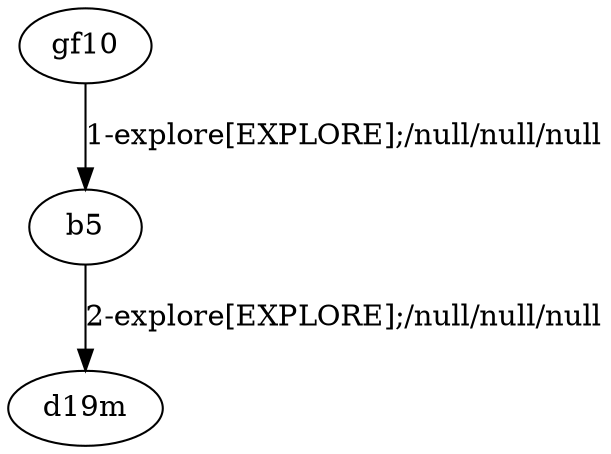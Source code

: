 # Total number of goals covered by this test: 1
# b5 --> d19m

digraph g {
"gf10" -> "b5" [label = "1-explore[EXPLORE];/null/null/null"];
"b5" -> "d19m" [label = "2-explore[EXPLORE];/null/null/null"];
}